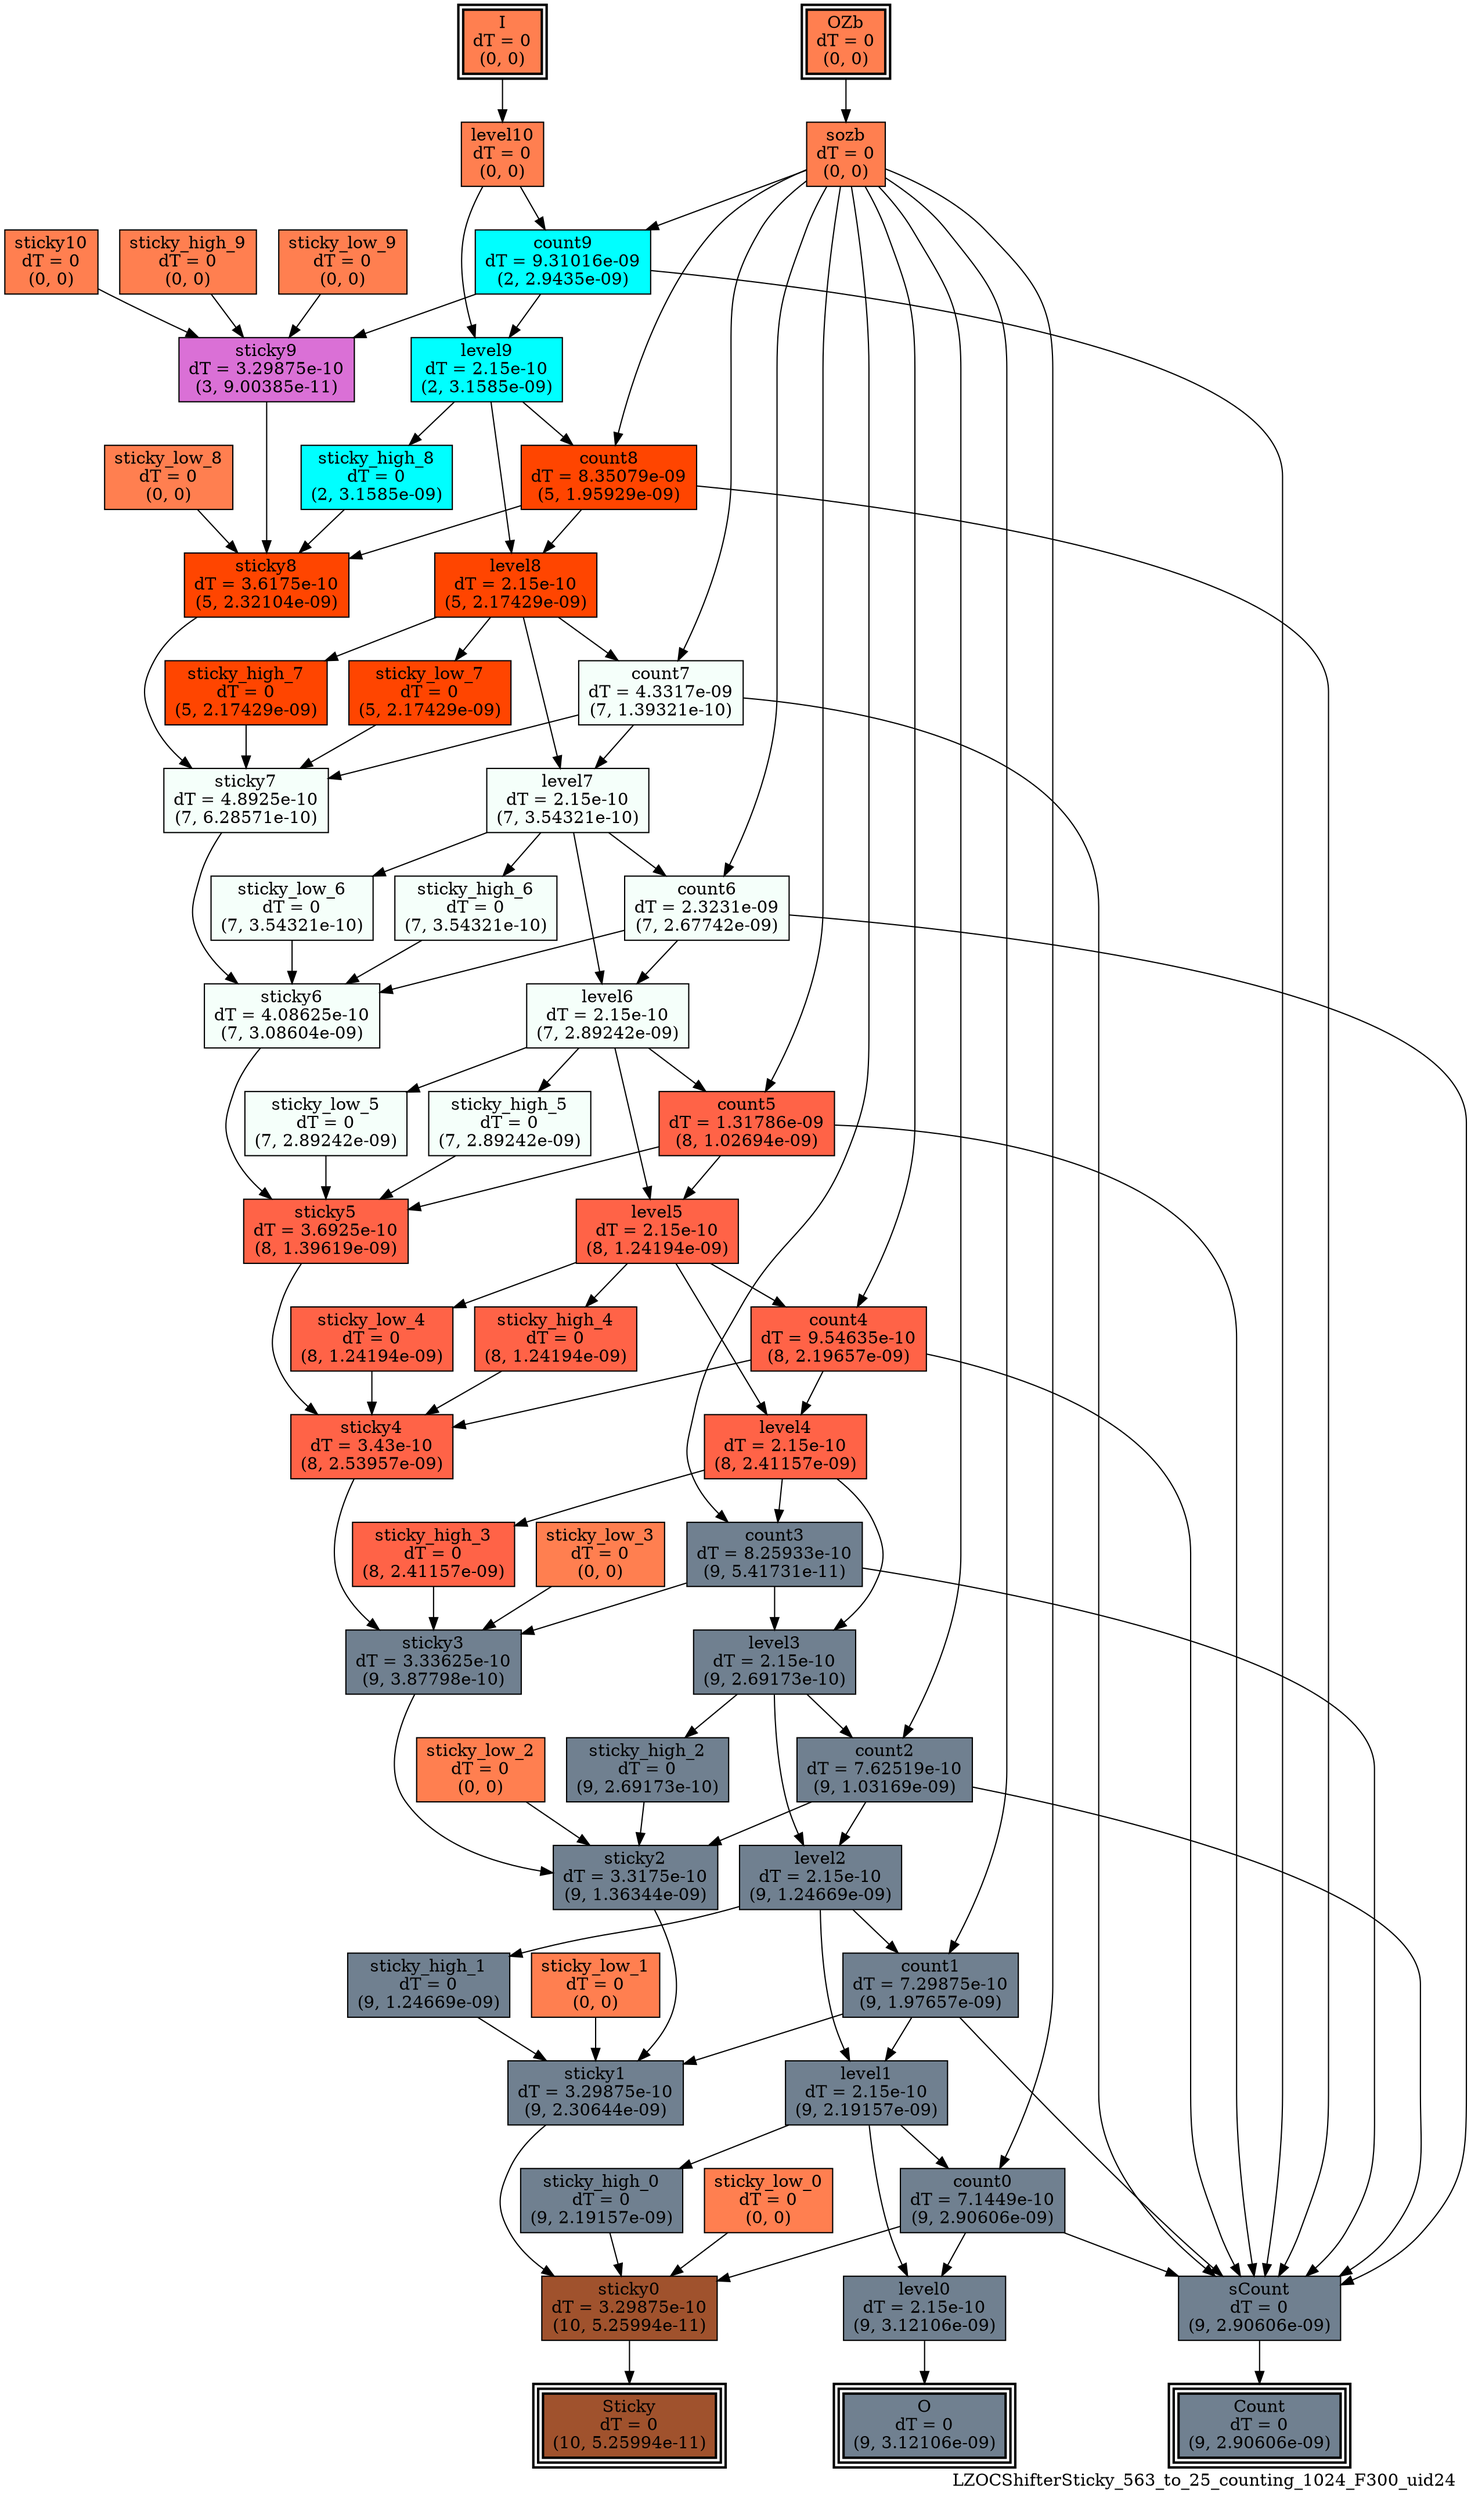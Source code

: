 digraph LZOCShifterSticky_563_to_25_counting_1024_F300_uid24
{
	//graph drawing options
	label=LZOCShifterSticky_563_to_25_counting_1024_F300_uid24;
	labelloc=bottom;
	labeljust=right;
	ratio=auto;
	nodesep=0.25;
	ranksep=0.5;

	//input/output signals of operator LZOCShifterSticky_563_to_25_counting_1024_F300_uid24
	I__LZOCShifterSticky_563_to_25_counting_1024_F300_uid24 [ label="I\ndT = 0\n(0, 0)", shape=box, color=black, style="bold, filled", fillcolor=coral, peripheries=2 ];
	OZb__LZOCShifterSticky_563_to_25_counting_1024_F300_uid24 [ label="OZb\ndT = 0\n(0, 0)", shape=box, color=black, style="bold, filled", fillcolor=coral, peripheries=2 ];
	Count__LZOCShifterSticky_563_to_25_counting_1024_F300_uid24 [ label="Count\ndT = 0\n(9, 2.90606e-09)", shape=box, color=black, style="bold, filled", fillcolor=slategray, peripheries=3 ];
	O__LZOCShifterSticky_563_to_25_counting_1024_F300_uid24 [ label="O\ndT = 0\n(9, 3.12106e-09)", shape=box, color=black, style="bold, filled", fillcolor=slategray, peripheries=3 ];
	Sticky__LZOCShifterSticky_563_to_25_counting_1024_F300_uid24 [ label="Sticky\ndT = 0\n(10, 5.25994e-11)", shape=box, color=black, style="bold, filled", fillcolor=sienna, peripheries=3 ];
	{rank=same I__LZOCShifterSticky_563_to_25_counting_1024_F300_uid24, OZb__LZOCShifterSticky_563_to_25_counting_1024_F300_uid24};
	{rank=same Count__LZOCShifterSticky_563_to_25_counting_1024_F300_uid24, O__LZOCShifterSticky_563_to_25_counting_1024_F300_uid24, Sticky__LZOCShifterSticky_563_to_25_counting_1024_F300_uid24};
	//internal signals of operator LZOCShifterSticky_563_to_25_counting_1024_F300_uid24
	level10__LZOCShifterSticky_563_to_25_counting_1024_F300_uid24 [ label="level10\ndT = 0\n(0, 0)", shape=box, color=black, style=filled, fillcolor=coral, peripheries=1 ];
	sozb__LZOCShifterSticky_563_to_25_counting_1024_F300_uid24 [ label="sozb\ndT = 0\n(0, 0)", shape=box, color=black, style=filled, fillcolor=coral, peripheries=1 ];
	sticky10__LZOCShifterSticky_563_to_25_counting_1024_F300_uid24 [ label="sticky10\ndT = 0\n(0, 0)", shape=box, color=black, style=filled, fillcolor=coral, peripheries=1 ];
	count9__LZOCShifterSticky_563_to_25_counting_1024_F300_uid24 [ label="count9\ndT = 9.31016e-09\n(2, 2.9435e-09)", shape=box, color=black, style=filled, fillcolor=cyan, peripheries=1 ];
	level9__LZOCShifterSticky_563_to_25_counting_1024_F300_uid24 [ label="level9\ndT = 2.15e-10\n(2, 3.1585e-09)", shape=box, color=black, style=filled, fillcolor=cyan, peripheries=1 ];
	sticky_high_9__LZOCShifterSticky_563_to_25_counting_1024_F300_uid24 [ label="sticky_high_9\ndT = 0\n(0, 0)", shape=box, color=black, style=filled, fillcolor=coral, peripheries=1 ];
	sticky_low_9__LZOCShifterSticky_563_to_25_counting_1024_F300_uid24 [ label="sticky_low_9\ndT = 0\n(0, 0)", shape=box, color=black, style=filled, fillcolor=coral, peripheries=1 ];
	sticky9__LZOCShifterSticky_563_to_25_counting_1024_F300_uid24 [ label="sticky9\ndT = 3.29875e-10\n(3, 9.00385e-11)", shape=box, color=black, style=filled, fillcolor=orchid, peripheries=1 ];
	count8__LZOCShifterSticky_563_to_25_counting_1024_F300_uid24 [ label="count8\ndT = 8.35079e-09\n(5, 1.95929e-09)", shape=box, color=black, style=filled, fillcolor=orangered, peripheries=1 ];
	level8__LZOCShifterSticky_563_to_25_counting_1024_F300_uid24 [ label="level8\ndT = 2.15e-10\n(5, 2.17429e-09)", shape=box, color=black, style=filled, fillcolor=orangered, peripheries=1 ];
	sticky_high_8__LZOCShifterSticky_563_to_25_counting_1024_F300_uid24 [ label="sticky_high_8\ndT = 0\n(2, 3.1585e-09)", shape=box, color=black, style=filled, fillcolor=cyan, peripheries=1 ];
	sticky_low_8__LZOCShifterSticky_563_to_25_counting_1024_F300_uid24 [ label="sticky_low_8\ndT = 0\n(0, 0)", shape=box, color=black, style=filled, fillcolor=coral, peripheries=1 ];
	sticky8__LZOCShifterSticky_563_to_25_counting_1024_F300_uid24 [ label="sticky8\ndT = 3.6175e-10\n(5, 2.32104e-09)", shape=box, color=black, style=filled, fillcolor=orangered, peripheries=1 ];
	count7__LZOCShifterSticky_563_to_25_counting_1024_F300_uid24 [ label="count7\ndT = 4.3317e-09\n(7, 1.39321e-10)", shape=box, color=black, style=filled, fillcolor=mintcream, peripheries=1 ];
	level7__LZOCShifterSticky_563_to_25_counting_1024_F300_uid24 [ label="level7\ndT = 2.15e-10\n(7, 3.54321e-10)", shape=box, color=black, style=filled, fillcolor=mintcream, peripheries=1 ];
	sticky_high_7__LZOCShifterSticky_563_to_25_counting_1024_F300_uid24 [ label="sticky_high_7\ndT = 0\n(5, 2.17429e-09)", shape=box, color=black, style=filled, fillcolor=orangered, peripheries=1 ];
	sticky_low_7__LZOCShifterSticky_563_to_25_counting_1024_F300_uid24 [ label="sticky_low_7\ndT = 0\n(5, 2.17429e-09)", shape=box, color=black, style=filled, fillcolor=orangered, peripheries=1 ];
	sticky7__LZOCShifterSticky_563_to_25_counting_1024_F300_uid24 [ label="sticky7\ndT = 4.8925e-10\n(7, 6.28571e-10)", shape=box, color=black, style=filled, fillcolor=mintcream, peripheries=1 ];
	count6__LZOCShifterSticky_563_to_25_counting_1024_F300_uid24 [ label="count6\ndT = 2.3231e-09\n(7, 2.67742e-09)", shape=box, color=black, style=filled, fillcolor=mintcream, peripheries=1 ];
	level6__LZOCShifterSticky_563_to_25_counting_1024_F300_uid24 [ label="level6\ndT = 2.15e-10\n(7, 2.89242e-09)", shape=box, color=black, style=filled, fillcolor=mintcream, peripheries=1 ];
	sticky_high_6__LZOCShifterSticky_563_to_25_counting_1024_F300_uid24 [ label="sticky_high_6\ndT = 0\n(7, 3.54321e-10)", shape=box, color=black, style=filled, fillcolor=mintcream, peripheries=1 ];
	sticky_low_6__LZOCShifterSticky_563_to_25_counting_1024_F300_uid24 [ label="sticky_low_6\ndT = 0\n(7, 3.54321e-10)", shape=box, color=black, style=filled, fillcolor=mintcream, peripheries=1 ];
	sticky6__LZOCShifterSticky_563_to_25_counting_1024_F300_uid24 [ label="sticky6\ndT = 4.08625e-10\n(7, 3.08604e-09)", shape=box, color=black, style=filled, fillcolor=mintcream, peripheries=1 ];
	count5__LZOCShifterSticky_563_to_25_counting_1024_F300_uid24 [ label="count5\ndT = 1.31786e-09\n(8, 1.02694e-09)", shape=box, color=black, style=filled, fillcolor=tomato, peripheries=1 ];
	level5__LZOCShifterSticky_563_to_25_counting_1024_F300_uid24 [ label="level5\ndT = 2.15e-10\n(8, 1.24194e-09)", shape=box, color=black, style=filled, fillcolor=tomato, peripheries=1 ];
	sticky_high_5__LZOCShifterSticky_563_to_25_counting_1024_F300_uid24 [ label="sticky_high_5\ndT = 0\n(7, 2.89242e-09)", shape=box, color=black, style=filled, fillcolor=mintcream, peripheries=1 ];
	sticky_low_5__LZOCShifterSticky_563_to_25_counting_1024_F300_uid24 [ label="sticky_low_5\ndT = 0\n(7, 2.89242e-09)", shape=box, color=black, style=filled, fillcolor=mintcream, peripheries=1 ];
	sticky5__LZOCShifterSticky_563_to_25_counting_1024_F300_uid24 [ label="sticky5\ndT = 3.6925e-10\n(8, 1.39619e-09)", shape=box, color=black, style=filled, fillcolor=tomato, peripheries=1 ];
	count4__LZOCShifterSticky_563_to_25_counting_1024_F300_uid24 [ label="count4\ndT = 9.54635e-10\n(8, 2.19657e-09)", shape=box, color=black, style=filled, fillcolor=tomato, peripheries=1 ];
	level4__LZOCShifterSticky_563_to_25_counting_1024_F300_uid24 [ label="level4\ndT = 2.15e-10\n(8, 2.41157e-09)", shape=box, color=black, style=filled, fillcolor=tomato, peripheries=1 ];
	sticky_high_4__LZOCShifterSticky_563_to_25_counting_1024_F300_uid24 [ label="sticky_high_4\ndT = 0\n(8, 1.24194e-09)", shape=box, color=black, style=filled, fillcolor=tomato, peripheries=1 ];
	sticky_low_4__LZOCShifterSticky_563_to_25_counting_1024_F300_uid24 [ label="sticky_low_4\ndT = 0\n(8, 1.24194e-09)", shape=box, color=black, style=filled, fillcolor=tomato, peripheries=1 ];
	sticky4__LZOCShifterSticky_563_to_25_counting_1024_F300_uid24 [ label="sticky4\ndT = 3.43e-10\n(8, 2.53957e-09)", shape=box, color=black, style=filled, fillcolor=tomato, peripheries=1 ];
	count3__LZOCShifterSticky_563_to_25_counting_1024_F300_uid24 [ label="count3\ndT = 8.25933e-10\n(9, 5.41731e-11)", shape=box, color=black, style=filled, fillcolor=slategray, peripheries=1 ];
	level3__LZOCShifterSticky_563_to_25_counting_1024_F300_uid24 [ label="level3\ndT = 2.15e-10\n(9, 2.69173e-10)", shape=box, color=black, style=filled, fillcolor=slategray, peripheries=1 ];
	sticky_high_3__LZOCShifterSticky_563_to_25_counting_1024_F300_uid24 [ label="sticky_high_3\ndT = 0\n(8, 2.41157e-09)", shape=box, color=black, style=filled, fillcolor=tomato, peripheries=1 ];
	sticky_low_3__LZOCShifterSticky_563_to_25_counting_1024_F300_uid24 [ label="sticky_low_3\ndT = 0\n(0, 0)", shape=box, color=black, style=filled, fillcolor=coral, peripheries=1 ];
	sticky3__LZOCShifterSticky_563_to_25_counting_1024_F300_uid24 [ label="sticky3\ndT = 3.33625e-10\n(9, 3.87798e-10)", shape=box, color=black, style=filled, fillcolor=slategray, peripheries=1 ];
	count2__LZOCShifterSticky_563_to_25_counting_1024_F300_uid24 [ label="count2\ndT = 7.62519e-10\n(9, 1.03169e-09)", shape=box, color=black, style=filled, fillcolor=slategray, peripheries=1 ];
	level2__LZOCShifterSticky_563_to_25_counting_1024_F300_uid24 [ label="level2\ndT = 2.15e-10\n(9, 1.24669e-09)", shape=box, color=black, style=filled, fillcolor=slategray, peripheries=1 ];
	sticky_high_2__LZOCShifterSticky_563_to_25_counting_1024_F300_uid24 [ label="sticky_high_2\ndT = 0\n(9, 2.69173e-10)", shape=box, color=black, style=filled, fillcolor=slategray, peripheries=1 ];
	sticky_low_2__LZOCShifterSticky_563_to_25_counting_1024_F300_uid24 [ label="sticky_low_2\ndT = 0\n(0, 0)", shape=box, color=black, style=filled, fillcolor=coral, peripheries=1 ];
	sticky2__LZOCShifterSticky_563_to_25_counting_1024_F300_uid24 [ label="sticky2\ndT = 3.3175e-10\n(9, 1.36344e-09)", shape=box, color=black, style=filled, fillcolor=slategray, peripheries=1 ];
	count1__LZOCShifterSticky_563_to_25_counting_1024_F300_uid24 [ label="count1\ndT = 7.29875e-10\n(9, 1.97657e-09)", shape=box, color=black, style=filled, fillcolor=slategray, peripheries=1 ];
	level1__LZOCShifterSticky_563_to_25_counting_1024_F300_uid24 [ label="level1\ndT = 2.15e-10\n(9, 2.19157e-09)", shape=box, color=black, style=filled, fillcolor=slategray, peripheries=1 ];
	sticky_high_1__LZOCShifterSticky_563_to_25_counting_1024_F300_uid24 [ label="sticky_high_1\ndT = 0\n(9, 1.24669e-09)", shape=box, color=black, style=filled, fillcolor=slategray, peripheries=1 ];
	sticky_low_1__LZOCShifterSticky_563_to_25_counting_1024_F300_uid24 [ label="sticky_low_1\ndT = 0\n(0, 0)", shape=box, color=black, style=filled, fillcolor=coral, peripheries=1 ];
	sticky1__LZOCShifterSticky_563_to_25_counting_1024_F300_uid24 [ label="sticky1\ndT = 3.29875e-10\n(9, 2.30644e-09)", shape=box, color=black, style=filled, fillcolor=slategray, peripheries=1 ];
	count0__LZOCShifterSticky_563_to_25_counting_1024_F300_uid24 [ label="count0\ndT = 7.1449e-10\n(9, 2.90606e-09)", shape=box, color=black, style=filled, fillcolor=slategray, peripheries=1 ];
	level0__LZOCShifterSticky_563_to_25_counting_1024_F300_uid24 [ label="level0\ndT = 2.15e-10\n(9, 3.12106e-09)", shape=box, color=black, style=filled, fillcolor=slategray, peripheries=1 ];
	sticky_high_0__LZOCShifterSticky_563_to_25_counting_1024_F300_uid24 [ label="sticky_high_0\ndT = 0\n(9, 2.19157e-09)", shape=box, color=black, style=filled, fillcolor=slategray, peripheries=1 ];
	sticky_low_0__LZOCShifterSticky_563_to_25_counting_1024_F300_uid24 [ label="sticky_low_0\ndT = 0\n(0, 0)", shape=box, color=black, style=filled, fillcolor=coral, peripheries=1 ];
	sticky0__LZOCShifterSticky_563_to_25_counting_1024_F300_uid24 [ label="sticky0\ndT = 3.29875e-10\n(10, 5.25994e-11)", shape=box, color=black, style=filled, fillcolor=sienna, peripheries=1 ];
	sCount__LZOCShifterSticky_563_to_25_counting_1024_F300_uid24 [ label="sCount\ndT = 0\n(9, 2.90606e-09)", shape=box, color=black, style=filled, fillcolor=slategray, peripheries=1 ];

	//subcomponents of operator LZOCShifterSticky_563_to_25_counting_1024_F300_uid24

	//input and internal signal connections of operator LZOCShifterSticky_563_to_25_counting_1024_F300_uid24
	I__LZOCShifterSticky_563_to_25_counting_1024_F300_uid24 -> level10__LZOCShifterSticky_563_to_25_counting_1024_F300_uid24 [ arrowhead=normal, arrowsize=1.0, arrowtail=normal, color=black, dir=forward  ];
	OZb__LZOCShifterSticky_563_to_25_counting_1024_F300_uid24 -> sozb__LZOCShifterSticky_563_to_25_counting_1024_F300_uid24 [ arrowhead=normal, arrowsize=1.0, arrowtail=normal, color=black, dir=forward  ];
	level10__LZOCShifterSticky_563_to_25_counting_1024_F300_uid24 -> count9__LZOCShifterSticky_563_to_25_counting_1024_F300_uid24 [ arrowhead=normal, arrowsize=1.0, arrowtail=normal, color=black, dir=forward  ];
	level10__LZOCShifterSticky_563_to_25_counting_1024_F300_uid24 -> level9__LZOCShifterSticky_563_to_25_counting_1024_F300_uid24 [ arrowhead=normal, arrowsize=1.0, arrowtail=normal, color=black, dir=forward  ];
	sozb__LZOCShifterSticky_563_to_25_counting_1024_F300_uid24 -> count9__LZOCShifterSticky_563_to_25_counting_1024_F300_uid24 [ arrowhead=normal, arrowsize=1.0, arrowtail=normal, color=black, dir=forward  ];
	sozb__LZOCShifterSticky_563_to_25_counting_1024_F300_uid24 -> count8__LZOCShifterSticky_563_to_25_counting_1024_F300_uid24 [ arrowhead=normal, arrowsize=1.0, arrowtail=normal, color=black, dir=forward  ];
	sozb__LZOCShifterSticky_563_to_25_counting_1024_F300_uid24 -> count7__LZOCShifterSticky_563_to_25_counting_1024_F300_uid24 [ arrowhead=normal, arrowsize=1.0, arrowtail=normal, color=black, dir=forward  ];
	sozb__LZOCShifterSticky_563_to_25_counting_1024_F300_uid24 -> count6__LZOCShifterSticky_563_to_25_counting_1024_F300_uid24 [ arrowhead=normal, arrowsize=1.0, arrowtail=normal, color=black, dir=forward  ];
	sozb__LZOCShifterSticky_563_to_25_counting_1024_F300_uid24 -> count5__LZOCShifterSticky_563_to_25_counting_1024_F300_uid24 [ arrowhead=normal, arrowsize=1.0, arrowtail=normal, color=black, dir=forward  ];
	sozb__LZOCShifterSticky_563_to_25_counting_1024_F300_uid24 -> count4__LZOCShifterSticky_563_to_25_counting_1024_F300_uid24 [ arrowhead=normal, arrowsize=1.0, arrowtail=normal, color=black, dir=forward  ];
	sozb__LZOCShifterSticky_563_to_25_counting_1024_F300_uid24 -> count3__LZOCShifterSticky_563_to_25_counting_1024_F300_uid24 [ arrowhead=normal, arrowsize=1.0, arrowtail=normal, color=black, dir=forward  ];
	sozb__LZOCShifterSticky_563_to_25_counting_1024_F300_uid24 -> count2__LZOCShifterSticky_563_to_25_counting_1024_F300_uid24 [ arrowhead=normal, arrowsize=1.0, arrowtail=normal, color=black, dir=forward  ];
	sozb__LZOCShifterSticky_563_to_25_counting_1024_F300_uid24 -> count1__LZOCShifterSticky_563_to_25_counting_1024_F300_uid24 [ arrowhead=normal, arrowsize=1.0, arrowtail=normal, color=black, dir=forward  ];
	sozb__LZOCShifterSticky_563_to_25_counting_1024_F300_uid24 -> count0__LZOCShifterSticky_563_to_25_counting_1024_F300_uid24 [ arrowhead=normal, arrowsize=1.0, arrowtail=normal, color=black, dir=forward  ];
	sticky10__LZOCShifterSticky_563_to_25_counting_1024_F300_uid24 -> sticky9__LZOCShifterSticky_563_to_25_counting_1024_F300_uid24 [ arrowhead=normal, arrowsize=1.0, arrowtail=normal, color=black, dir=forward  ];
	count9__LZOCShifterSticky_563_to_25_counting_1024_F300_uid24 -> level9__LZOCShifterSticky_563_to_25_counting_1024_F300_uid24 [ arrowhead=normal, arrowsize=1.0, arrowtail=normal, color=black, dir=forward  ];
	count9__LZOCShifterSticky_563_to_25_counting_1024_F300_uid24 -> sticky9__LZOCShifterSticky_563_to_25_counting_1024_F300_uid24 [ arrowhead=normal, arrowsize=1.0, arrowtail=normal, color=black, dir=forward  ];
	count9__LZOCShifterSticky_563_to_25_counting_1024_F300_uid24 -> sCount__LZOCShifterSticky_563_to_25_counting_1024_F300_uid24 [ arrowhead=normal, arrowsize=1.0, arrowtail=normal, color=black, dir=forward  ];
	level9__LZOCShifterSticky_563_to_25_counting_1024_F300_uid24 -> count8__LZOCShifterSticky_563_to_25_counting_1024_F300_uid24 [ arrowhead=normal, arrowsize=1.0, arrowtail=normal, color=black, dir=forward  ];
	level9__LZOCShifterSticky_563_to_25_counting_1024_F300_uid24 -> level8__LZOCShifterSticky_563_to_25_counting_1024_F300_uid24 [ arrowhead=normal, arrowsize=1.0, arrowtail=normal, color=black, dir=forward  ];
	level9__LZOCShifterSticky_563_to_25_counting_1024_F300_uid24 -> sticky_high_8__LZOCShifterSticky_563_to_25_counting_1024_F300_uid24 [ arrowhead=normal, arrowsize=1.0, arrowtail=normal, color=black, dir=forward  ];
	sticky_high_9__LZOCShifterSticky_563_to_25_counting_1024_F300_uid24 -> sticky9__LZOCShifterSticky_563_to_25_counting_1024_F300_uid24 [ arrowhead=normal, arrowsize=1.0, arrowtail=normal, color=black, dir=forward  ];
	sticky_low_9__LZOCShifterSticky_563_to_25_counting_1024_F300_uid24 -> sticky9__LZOCShifterSticky_563_to_25_counting_1024_F300_uid24 [ arrowhead=normal, arrowsize=1.0, arrowtail=normal, color=black, dir=forward  ];
	sticky9__LZOCShifterSticky_563_to_25_counting_1024_F300_uid24 -> sticky8__LZOCShifterSticky_563_to_25_counting_1024_F300_uid24 [ arrowhead=normal, arrowsize=1.0, arrowtail=normal, color=black, dir=forward  ];
	count8__LZOCShifterSticky_563_to_25_counting_1024_F300_uid24 -> level8__LZOCShifterSticky_563_to_25_counting_1024_F300_uid24 [ arrowhead=normal, arrowsize=1.0, arrowtail=normal, color=black, dir=forward  ];
	count8__LZOCShifterSticky_563_to_25_counting_1024_F300_uid24 -> sticky8__LZOCShifterSticky_563_to_25_counting_1024_F300_uid24 [ arrowhead=normal, arrowsize=1.0, arrowtail=normal, color=black, dir=forward  ];
	count8__LZOCShifterSticky_563_to_25_counting_1024_F300_uid24 -> sCount__LZOCShifterSticky_563_to_25_counting_1024_F300_uid24 [ arrowhead=normal, arrowsize=1.0, arrowtail=normal, color=black, dir=forward  ];
	level8__LZOCShifterSticky_563_to_25_counting_1024_F300_uid24 -> count7__LZOCShifterSticky_563_to_25_counting_1024_F300_uid24 [ arrowhead=normal, arrowsize=1.0, arrowtail=normal, color=black, dir=forward  ];
	level8__LZOCShifterSticky_563_to_25_counting_1024_F300_uid24 -> level7__LZOCShifterSticky_563_to_25_counting_1024_F300_uid24 [ arrowhead=normal, arrowsize=1.0, arrowtail=normal, color=black, dir=forward  ];
	level8__LZOCShifterSticky_563_to_25_counting_1024_F300_uid24 -> sticky_high_7__LZOCShifterSticky_563_to_25_counting_1024_F300_uid24 [ arrowhead=normal, arrowsize=1.0, arrowtail=normal, color=black, dir=forward  ];
	level8__LZOCShifterSticky_563_to_25_counting_1024_F300_uid24 -> sticky_low_7__LZOCShifterSticky_563_to_25_counting_1024_F300_uid24 [ arrowhead=normal, arrowsize=1.0, arrowtail=normal, color=black, dir=forward  ];
	sticky_high_8__LZOCShifterSticky_563_to_25_counting_1024_F300_uid24 -> sticky8__LZOCShifterSticky_563_to_25_counting_1024_F300_uid24 [ arrowhead=normal, arrowsize=1.0, arrowtail=normal, color=black, dir=forward  ];
	sticky_low_8__LZOCShifterSticky_563_to_25_counting_1024_F300_uid24 -> sticky8__LZOCShifterSticky_563_to_25_counting_1024_F300_uid24 [ arrowhead=normal, arrowsize=1.0, arrowtail=normal, color=black, dir=forward  ];
	sticky8__LZOCShifterSticky_563_to_25_counting_1024_F300_uid24 -> sticky7__LZOCShifterSticky_563_to_25_counting_1024_F300_uid24 [ arrowhead=normal, arrowsize=1.0, arrowtail=normal, color=black, dir=forward  ];
	count7__LZOCShifterSticky_563_to_25_counting_1024_F300_uid24 -> level7__LZOCShifterSticky_563_to_25_counting_1024_F300_uid24 [ arrowhead=normal, arrowsize=1.0, arrowtail=normal, color=black, dir=forward  ];
	count7__LZOCShifterSticky_563_to_25_counting_1024_F300_uid24 -> sticky7__LZOCShifterSticky_563_to_25_counting_1024_F300_uid24 [ arrowhead=normal, arrowsize=1.0, arrowtail=normal, color=black, dir=forward  ];
	count7__LZOCShifterSticky_563_to_25_counting_1024_F300_uid24 -> sCount__LZOCShifterSticky_563_to_25_counting_1024_F300_uid24 [ arrowhead=normal, arrowsize=1.0, arrowtail=normal, color=black, dir=forward  ];
	level7__LZOCShifterSticky_563_to_25_counting_1024_F300_uid24 -> count6__LZOCShifterSticky_563_to_25_counting_1024_F300_uid24 [ arrowhead=normal, arrowsize=1.0, arrowtail=normal, color=black, dir=forward  ];
	level7__LZOCShifterSticky_563_to_25_counting_1024_F300_uid24 -> level6__LZOCShifterSticky_563_to_25_counting_1024_F300_uid24 [ arrowhead=normal, arrowsize=1.0, arrowtail=normal, color=black, dir=forward  ];
	level7__LZOCShifterSticky_563_to_25_counting_1024_F300_uid24 -> sticky_high_6__LZOCShifterSticky_563_to_25_counting_1024_F300_uid24 [ arrowhead=normal, arrowsize=1.0, arrowtail=normal, color=black, dir=forward  ];
	level7__LZOCShifterSticky_563_to_25_counting_1024_F300_uid24 -> sticky_low_6__LZOCShifterSticky_563_to_25_counting_1024_F300_uid24 [ arrowhead=normal, arrowsize=1.0, arrowtail=normal, color=black, dir=forward  ];
	sticky_high_7__LZOCShifterSticky_563_to_25_counting_1024_F300_uid24 -> sticky7__LZOCShifterSticky_563_to_25_counting_1024_F300_uid24 [ arrowhead=normal, arrowsize=1.0, arrowtail=normal, color=black, dir=forward  ];
	sticky_low_7__LZOCShifterSticky_563_to_25_counting_1024_F300_uid24 -> sticky7__LZOCShifterSticky_563_to_25_counting_1024_F300_uid24 [ arrowhead=normal, arrowsize=1.0, arrowtail=normal, color=black, dir=forward  ];
	sticky7__LZOCShifterSticky_563_to_25_counting_1024_F300_uid24 -> sticky6__LZOCShifterSticky_563_to_25_counting_1024_F300_uid24 [ arrowhead=normal, arrowsize=1.0, arrowtail=normal, color=black, dir=forward  ];
	count6__LZOCShifterSticky_563_to_25_counting_1024_F300_uid24 -> level6__LZOCShifterSticky_563_to_25_counting_1024_F300_uid24 [ arrowhead=normal, arrowsize=1.0, arrowtail=normal, color=black, dir=forward  ];
	count6__LZOCShifterSticky_563_to_25_counting_1024_F300_uid24 -> sticky6__LZOCShifterSticky_563_to_25_counting_1024_F300_uid24 [ arrowhead=normal, arrowsize=1.0, arrowtail=normal, color=black, dir=forward  ];
	count6__LZOCShifterSticky_563_to_25_counting_1024_F300_uid24 -> sCount__LZOCShifterSticky_563_to_25_counting_1024_F300_uid24 [ arrowhead=normal, arrowsize=1.0, arrowtail=normal, color=black, dir=forward  ];
	level6__LZOCShifterSticky_563_to_25_counting_1024_F300_uid24 -> count5__LZOCShifterSticky_563_to_25_counting_1024_F300_uid24 [ arrowhead=normal, arrowsize=1.0, arrowtail=normal, color=black, dir=forward  ];
	level6__LZOCShifterSticky_563_to_25_counting_1024_F300_uid24 -> level5__LZOCShifterSticky_563_to_25_counting_1024_F300_uid24 [ arrowhead=normal, arrowsize=1.0, arrowtail=normal, color=black, dir=forward  ];
	level6__LZOCShifterSticky_563_to_25_counting_1024_F300_uid24 -> sticky_high_5__LZOCShifterSticky_563_to_25_counting_1024_F300_uid24 [ arrowhead=normal, arrowsize=1.0, arrowtail=normal, color=black, dir=forward  ];
	level6__LZOCShifterSticky_563_to_25_counting_1024_F300_uid24 -> sticky_low_5__LZOCShifterSticky_563_to_25_counting_1024_F300_uid24 [ arrowhead=normal, arrowsize=1.0, arrowtail=normal, color=black, dir=forward  ];
	sticky_high_6__LZOCShifterSticky_563_to_25_counting_1024_F300_uid24 -> sticky6__LZOCShifterSticky_563_to_25_counting_1024_F300_uid24 [ arrowhead=normal, arrowsize=1.0, arrowtail=normal, color=black, dir=forward  ];
	sticky_low_6__LZOCShifterSticky_563_to_25_counting_1024_F300_uid24 -> sticky6__LZOCShifterSticky_563_to_25_counting_1024_F300_uid24 [ arrowhead=normal, arrowsize=1.0, arrowtail=normal, color=black, dir=forward  ];
	sticky6__LZOCShifterSticky_563_to_25_counting_1024_F300_uid24 -> sticky5__LZOCShifterSticky_563_to_25_counting_1024_F300_uid24 [ arrowhead=normal, arrowsize=1.0, arrowtail=normal, color=black, dir=forward  ];
	count5__LZOCShifterSticky_563_to_25_counting_1024_F300_uid24 -> level5__LZOCShifterSticky_563_to_25_counting_1024_F300_uid24 [ arrowhead=normal, arrowsize=1.0, arrowtail=normal, color=black, dir=forward  ];
	count5__LZOCShifterSticky_563_to_25_counting_1024_F300_uid24 -> sticky5__LZOCShifterSticky_563_to_25_counting_1024_F300_uid24 [ arrowhead=normal, arrowsize=1.0, arrowtail=normal, color=black, dir=forward  ];
	count5__LZOCShifterSticky_563_to_25_counting_1024_F300_uid24 -> sCount__LZOCShifterSticky_563_to_25_counting_1024_F300_uid24 [ arrowhead=normal, arrowsize=1.0, arrowtail=normal, color=black, dir=forward  ];
	level5__LZOCShifterSticky_563_to_25_counting_1024_F300_uid24 -> count4__LZOCShifterSticky_563_to_25_counting_1024_F300_uid24 [ arrowhead=normal, arrowsize=1.0, arrowtail=normal, color=black, dir=forward  ];
	level5__LZOCShifterSticky_563_to_25_counting_1024_F300_uid24 -> level4__LZOCShifterSticky_563_to_25_counting_1024_F300_uid24 [ arrowhead=normal, arrowsize=1.0, arrowtail=normal, color=black, dir=forward  ];
	level5__LZOCShifterSticky_563_to_25_counting_1024_F300_uid24 -> sticky_high_4__LZOCShifterSticky_563_to_25_counting_1024_F300_uid24 [ arrowhead=normal, arrowsize=1.0, arrowtail=normal, color=black, dir=forward  ];
	level5__LZOCShifterSticky_563_to_25_counting_1024_F300_uid24 -> sticky_low_4__LZOCShifterSticky_563_to_25_counting_1024_F300_uid24 [ arrowhead=normal, arrowsize=1.0, arrowtail=normal, color=black, dir=forward  ];
	sticky_high_5__LZOCShifterSticky_563_to_25_counting_1024_F300_uid24 -> sticky5__LZOCShifterSticky_563_to_25_counting_1024_F300_uid24 [ arrowhead=normal, arrowsize=1.0, arrowtail=normal, color=black, dir=forward  ];
	sticky_low_5__LZOCShifterSticky_563_to_25_counting_1024_F300_uid24 -> sticky5__LZOCShifterSticky_563_to_25_counting_1024_F300_uid24 [ arrowhead=normal, arrowsize=1.0, arrowtail=normal, color=black, dir=forward  ];
	sticky5__LZOCShifterSticky_563_to_25_counting_1024_F300_uid24 -> sticky4__LZOCShifterSticky_563_to_25_counting_1024_F300_uid24 [ arrowhead=normal, arrowsize=1.0, arrowtail=normal, color=black, dir=forward  ];
	count4__LZOCShifterSticky_563_to_25_counting_1024_F300_uid24 -> level4__LZOCShifterSticky_563_to_25_counting_1024_F300_uid24 [ arrowhead=normal, arrowsize=1.0, arrowtail=normal, color=black, dir=forward  ];
	count4__LZOCShifterSticky_563_to_25_counting_1024_F300_uid24 -> sticky4__LZOCShifterSticky_563_to_25_counting_1024_F300_uid24 [ arrowhead=normal, arrowsize=1.0, arrowtail=normal, color=black, dir=forward  ];
	count4__LZOCShifterSticky_563_to_25_counting_1024_F300_uid24 -> sCount__LZOCShifterSticky_563_to_25_counting_1024_F300_uid24 [ arrowhead=normal, arrowsize=1.0, arrowtail=normal, color=black, dir=forward  ];
	level4__LZOCShifterSticky_563_to_25_counting_1024_F300_uid24 -> count3__LZOCShifterSticky_563_to_25_counting_1024_F300_uid24 [ arrowhead=normal, arrowsize=1.0, arrowtail=normal, color=black, dir=forward  ];
	level4__LZOCShifterSticky_563_to_25_counting_1024_F300_uid24 -> level3__LZOCShifterSticky_563_to_25_counting_1024_F300_uid24 [ arrowhead=normal, arrowsize=1.0, arrowtail=normal, color=black, dir=forward  ];
	level4__LZOCShifterSticky_563_to_25_counting_1024_F300_uid24 -> sticky_high_3__LZOCShifterSticky_563_to_25_counting_1024_F300_uid24 [ arrowhead=normal, arrowsize=1.0, arrowtail=normal, color=black, dir=forward  ];
	sticky_high_4__LZOCShifterSticky_563_to_25_counting_1024_F300_uid24 -> sticky4__LZOCShifterSticky_563_to_25_counting_1024_F300_uid24 [ arrowhead=normal, arrowsize=1.0, arrowtail=normal, color=black, dir=forward  ];
	sticky_low_4__LZOCShifterSticky_563_to_25_counting_1024_F300_uid24 -> sticky4__LZOCShifterSticky_563_to_25_counting_1024_F300_uid24 [ arrowhead=normal, arrowsize=1.0, arrowtail=normal, color=black, dir=forward  ];
	sticky4__LZOCShifterSticky_563_to_25_counting_1024_F300_uid24 -> sticky3__LZOCShifterSticky_563_to_25_counting_1024_F300_uid24 [ arrowhead=normal, arrowsize=1.0, arrowtail=normal, color=black, dir=forward  ];
	count3__LZOCShifterSticky_563_to_25_counting_1024_F300_uid24 -> level3__LZOCShifterSticky_563_to_25_counting_1024_F300_uid24 [ arrowhead=normal, arrowsize=1.0, arrowtail=normal, color=black, dir=forward  ];
	count3__LZOCShifterSticky_563_to_25_counting_1024_F300_uid24 -> sticky3__LZOCShifterSticky_563_to_25_counting_1024_F300_uid24 [ arrowhead=normal, arrowsize=1.0, arrowtail=normal, color=black, dir=forward  ];
	count3__LZOCShifterSticky_563_to_25_counting_1024_F300_uid24 -> sCount__LZOCShifterSticky_563_to_25_counting_1024_F300_uid24 [ arrowhead=normal, arrowsize=1.0, arrowtail=normal, color=black, dir=forward  ];
	level3__LZOCShifterSticky_563_to_25_counting_1024_F300_uid24 -> count2__LZOCShifterSticky_563_to_25_counting_1024_F300_uid24 [ arrowhead=normal, arrowsize=1.0, arrowtail=normal, color=black, dir=forward  ];
	level3__LZOCShifterSticky_563_to_25_counting_1024_F300_uid24 -> level2__LZOCShifterSticky_563_to_25_counting_1024_F300_uid24 [ arrowhead=normal, arrowsize=1.0, arrowtail=normal, color=black, dir=forward  ];
	level3__LZOCShifterSticky_563_to_25_counting_1024_F300_uid24 -> sticky_high_2__LZOCShifterSticky_563_to_25_counting_1024_F300_uid24 [ arrowhead=normal, arrowsize=1.0, arrowtail=normal, color=black, dir=forward  ];
	sticky_high_3__LZOCShifterSticky_563_to_25_counting_1024_F300_uid24 -> sticky3__LZOCShifterSticky_563_to_25_counting_1024_F300_uid24 [ arrowhead=normal, arrowsize=1.0, arrowtail=normal, color=black, dir=forward  ];
	sticky_low_3__LZOCShifterSticky_563_to_25_counting_1024_F300_uid24 -> sticky3__LZOCShifterSticky_563_to_25_counting_1024_F300_uid24 [ arrowhead=normal, arrowsize=1.0, arrowtail=normal, color=black, dir=forward  ];
	sticky3__LZOCShifterSticky_563_to_25_counting_1024_F300_uid24 -> sticky2__LZOCShifterSticky_563_to_25_counting_1024_F300_uid24 [ arrowhead=normal, arrowsize=1.0, arrowtail=normal, color=black, dir=forward  ];
	count2__LZOCShifterSticky_563_to_25_counting_1024_F300_uid24 -> level2__LZOCShifterSticky_563_to_25_counting_1024_F300_uid24 [ arrowhead=normal, arrowsize=1.0, arrowtail=normal, color=black, dir=forward  ];
	count2__LZOCShifterSticky_563_to_25_counting_1024_F300_uid24 -> sticky2__LZOCShifterSticky_563_to_25_counting_1024_F300_uid24 [ arrowhead=normal, arrowsize=1.0, arrowtail=normal, color=black, dir=forward  ];
	count2__LZOCShifterSticky_563_to_25_counting_1024_F300_uid24 -> sCount__LZOCShifterSticky_563_to_25_counting_1024_F300_uid24 [ arrowhead=normal, arrowsize=1.0, arrowtail=normal, color=black, dir=forward  ];
	level2__LZOCShifterSticky_563_to_25_counting_1024_F300_uid24 -> count1__LZOCShifterSticky_563_to_25_counting_1024_F300_uid24 [ arrowhead=normal, arrowsize=1.0, arrowtail=normal, color=black, dir=forward  ];
	level2__LZOCShifterSticky_563_to_25_counting_1024_F300_uid24 -> level1__LZOCShifterSticky_563_to_25_counting_1024_F300_uid24 [ arrowhead=normal, arrowsize=1.0, arrowtail=normal, color=black, dir=forward  ];
	level2__LZOCShifterSticky_563_to_25_counting_1024_F300_uid24 -> sticky_high_1__LZOCShifterSticky_563_to_25_counting_1024_F300_uid24 [ arrowhead=normal, arrowsize=1.0, arrowtail=normal, color=black, dir=forward  ];
	sticky_high_2__LZOCShifterSticky_563_to_25_counting_1024_F300_uid24 -> sticky2__LZOCShifterSticky_563_to_25_counting_1024_F300_uid24 [ arrowhead=normal, arrowsize=1.0, arrowtail=normal, color=black, dir=forward  ];
	sticky_low_2__LZOCShifterSticky_563_to_25_counting_1024_F300_uid24 -> sticky2__LZOCShifterSticky_563_to_25_counting_1024_F300_uid24 [ arrowhead=normal, arrowsize=1.0, arrowtail=normal, color=black, dir=forward  ];
	sticky2__LZOCShifterSticky_563_to_25_counting_1024_F300_uid24 -> sticky1__LZOCShifterSticky_563_to_25_counting_1024_F300_uid24 [ arrowhead=normal, arrowsize=1.0, arrowtail=normal, color=black, dir=forward  ];
	count1__LZOCShifterSticky_563_to_25_counting_1024_F300_uid24 -> level1__LZOCShifterSticky_563_to_25_counting_1024_F300_uid24 [ arrowhead=normal, arrowsize=1.0, arrowtail=normal, color=black, dir=forward  ];
	count1__LZOCShifterSticky_563_to_25_counting_1024_F300_uid24 -> sticky1__LZOCShifterSticky_563_to_25_counting_1024_F300_uid24 [ arrowhead=normal, arrowsize=1.0, arrowtail=normal, color=black, dir=forward  ];
	count1__LZOCShifterSticky_563_to_25_counting_1024_F300_uid24 -> sCount__LZOCShifterSticky_563_to_25_counting_1024_F300_uid24 [ arrowhead=normal, arrowsize=1.0, arrowtail=normal, color=black, dir=forward  ];
	level1__LZOCShifterSticky_563_to_25_counting_1024_F300_uid24 -> count0__LZOCShifterSticky_563_to_25_counting_1024_F300_uid24 [ arrowhead=normal, arrowsize=1.0, arrowtail=normal, color=black, dir=forward  ];
	level1__LZOCShifterSticky_563_to_25_counting_1024_F300_uid24 -> level0__LZOCShifterSticky_563_to_25_counting_1024_F300_uid24 [ arrowhead=normal, arrowsize=1.0, arrowtail=normal, color=black, dir=forward  ];
	level1__LZOCShifterSticky_563_to_25_counting_1024_F300_uid24 -> sticky_high_0__LZOCShifterSticky_563_to_25_counting_1024_F300_uid24 [ arrowhead=normal, arrowsize=1.0, arrowtail=normal, color=black, dir=forward  ];
	sticky_high_1__LZOCShifterSticky_563_to_25_counting_1024_F300_uid24 -> sticky1__LZOCShifterSticky_563_to_25_counting_1024_F300_uid24 [ arrowhead=normal, arrowsize=1.0, arrowtail=normal, color=black, dir=forward  ];
	sticky_low_1__LZOCShifterSticky_563_to_25_counting_1024_F300_uid24 -> sticky1__LZOCShifterSticky_563_to_25_counting_1024_F300_uid24 [ arrowhead=normal, arrowsize=1.0, arrowtail=normal, color=black, dir=forward  ];
	sticky1__LZOCShifterSticky_563_to_25_counting_1024_F300_uid24 -> sticky0__LZOCShifterSticky_563_to_25_counting_1024_F300_uid24 [ arrowhead=normal, arrowsize=1.0, arrowtail=normal, color=black, dir=forward  ];
	count0__LZOCShifterSticky_563_to_25_counting_1024_F300_uid24 -> level0__LZOCShifterSticky_563_to_25_counting_1024_F300_uid24 [ arrowhead=normal, arrowsize=1.0, arrowtail=normal, color=black, dir=forward  ];
	count0__LZOCShifterSticky_563_to_25_counting_1024_F300_uid24 -> sticky0__LZOCShifterSticky_563_to_25_counting_1024_F300_uid24 [ arrowhead=normal, arrowsize=1.0, arrowtail=normal, color=black, dir=forward  ];
	count0__LZOCShifterSticky_563_to_25_counting_1024_F300_uid24 -> sCount__LZOCShifterSticky_563_to_25_counting_1024_F300_uid24 [ arrowhead=normal, arrowsize=1.0, arrowtail=normal, color=black, dir=forward  ];
	level0__LZOCShifterSticky_563_to_25_counting_1024_F300_uid24 -> O__LZOCShifterSticky_563_to_25_counting_1024_F300_uid24 [ arrowhead=normal, arrowsize=1.0, arrowtail=normal, color=black, dir=forward  ];
	sticky_high_0__LZOCShifterSticky_563_to_25_counting_1024_F300_uid24 -> sticky0__LZOCShifterSticky_563_to_25_counting_1024_F300_uid24 [ arrowhead=normal, arrowsize=1.0, arrowtail=normal, color=black, dir=forward  ];
	sticky_low_0__LZOCShifterSticky_563_to_25_counting_1024_F300_uid24 -> sticky0__LZOCShifterSticky_563_to_25_counting_1024_F300_uid24 [ arrowhead=normal, arrowsize=1.0, arrowtail=normal, color=black, dir=forward  ];
	sticky0__LZOCShifterSticky_563_to_25_counting_1024_F300_uid24 -> Sticky__LZOCShifterSticky_563_to_25_counting_1024_F300_uid24 [ arrowhead=normal, arrowsize=1.0, arrowtail=normal, color=black, dir=forward  ];
	sCount__LZOCShifterSticky_563_to_25_counting_1024_F300_uid24 -> Count__LZOCShifterSticky_563_to_25_counting_1024_F300_uid24 [ arrowhead=normal, arrowsize=1.0, arrowtail=normal, color=black, dir=forward  ];
}

